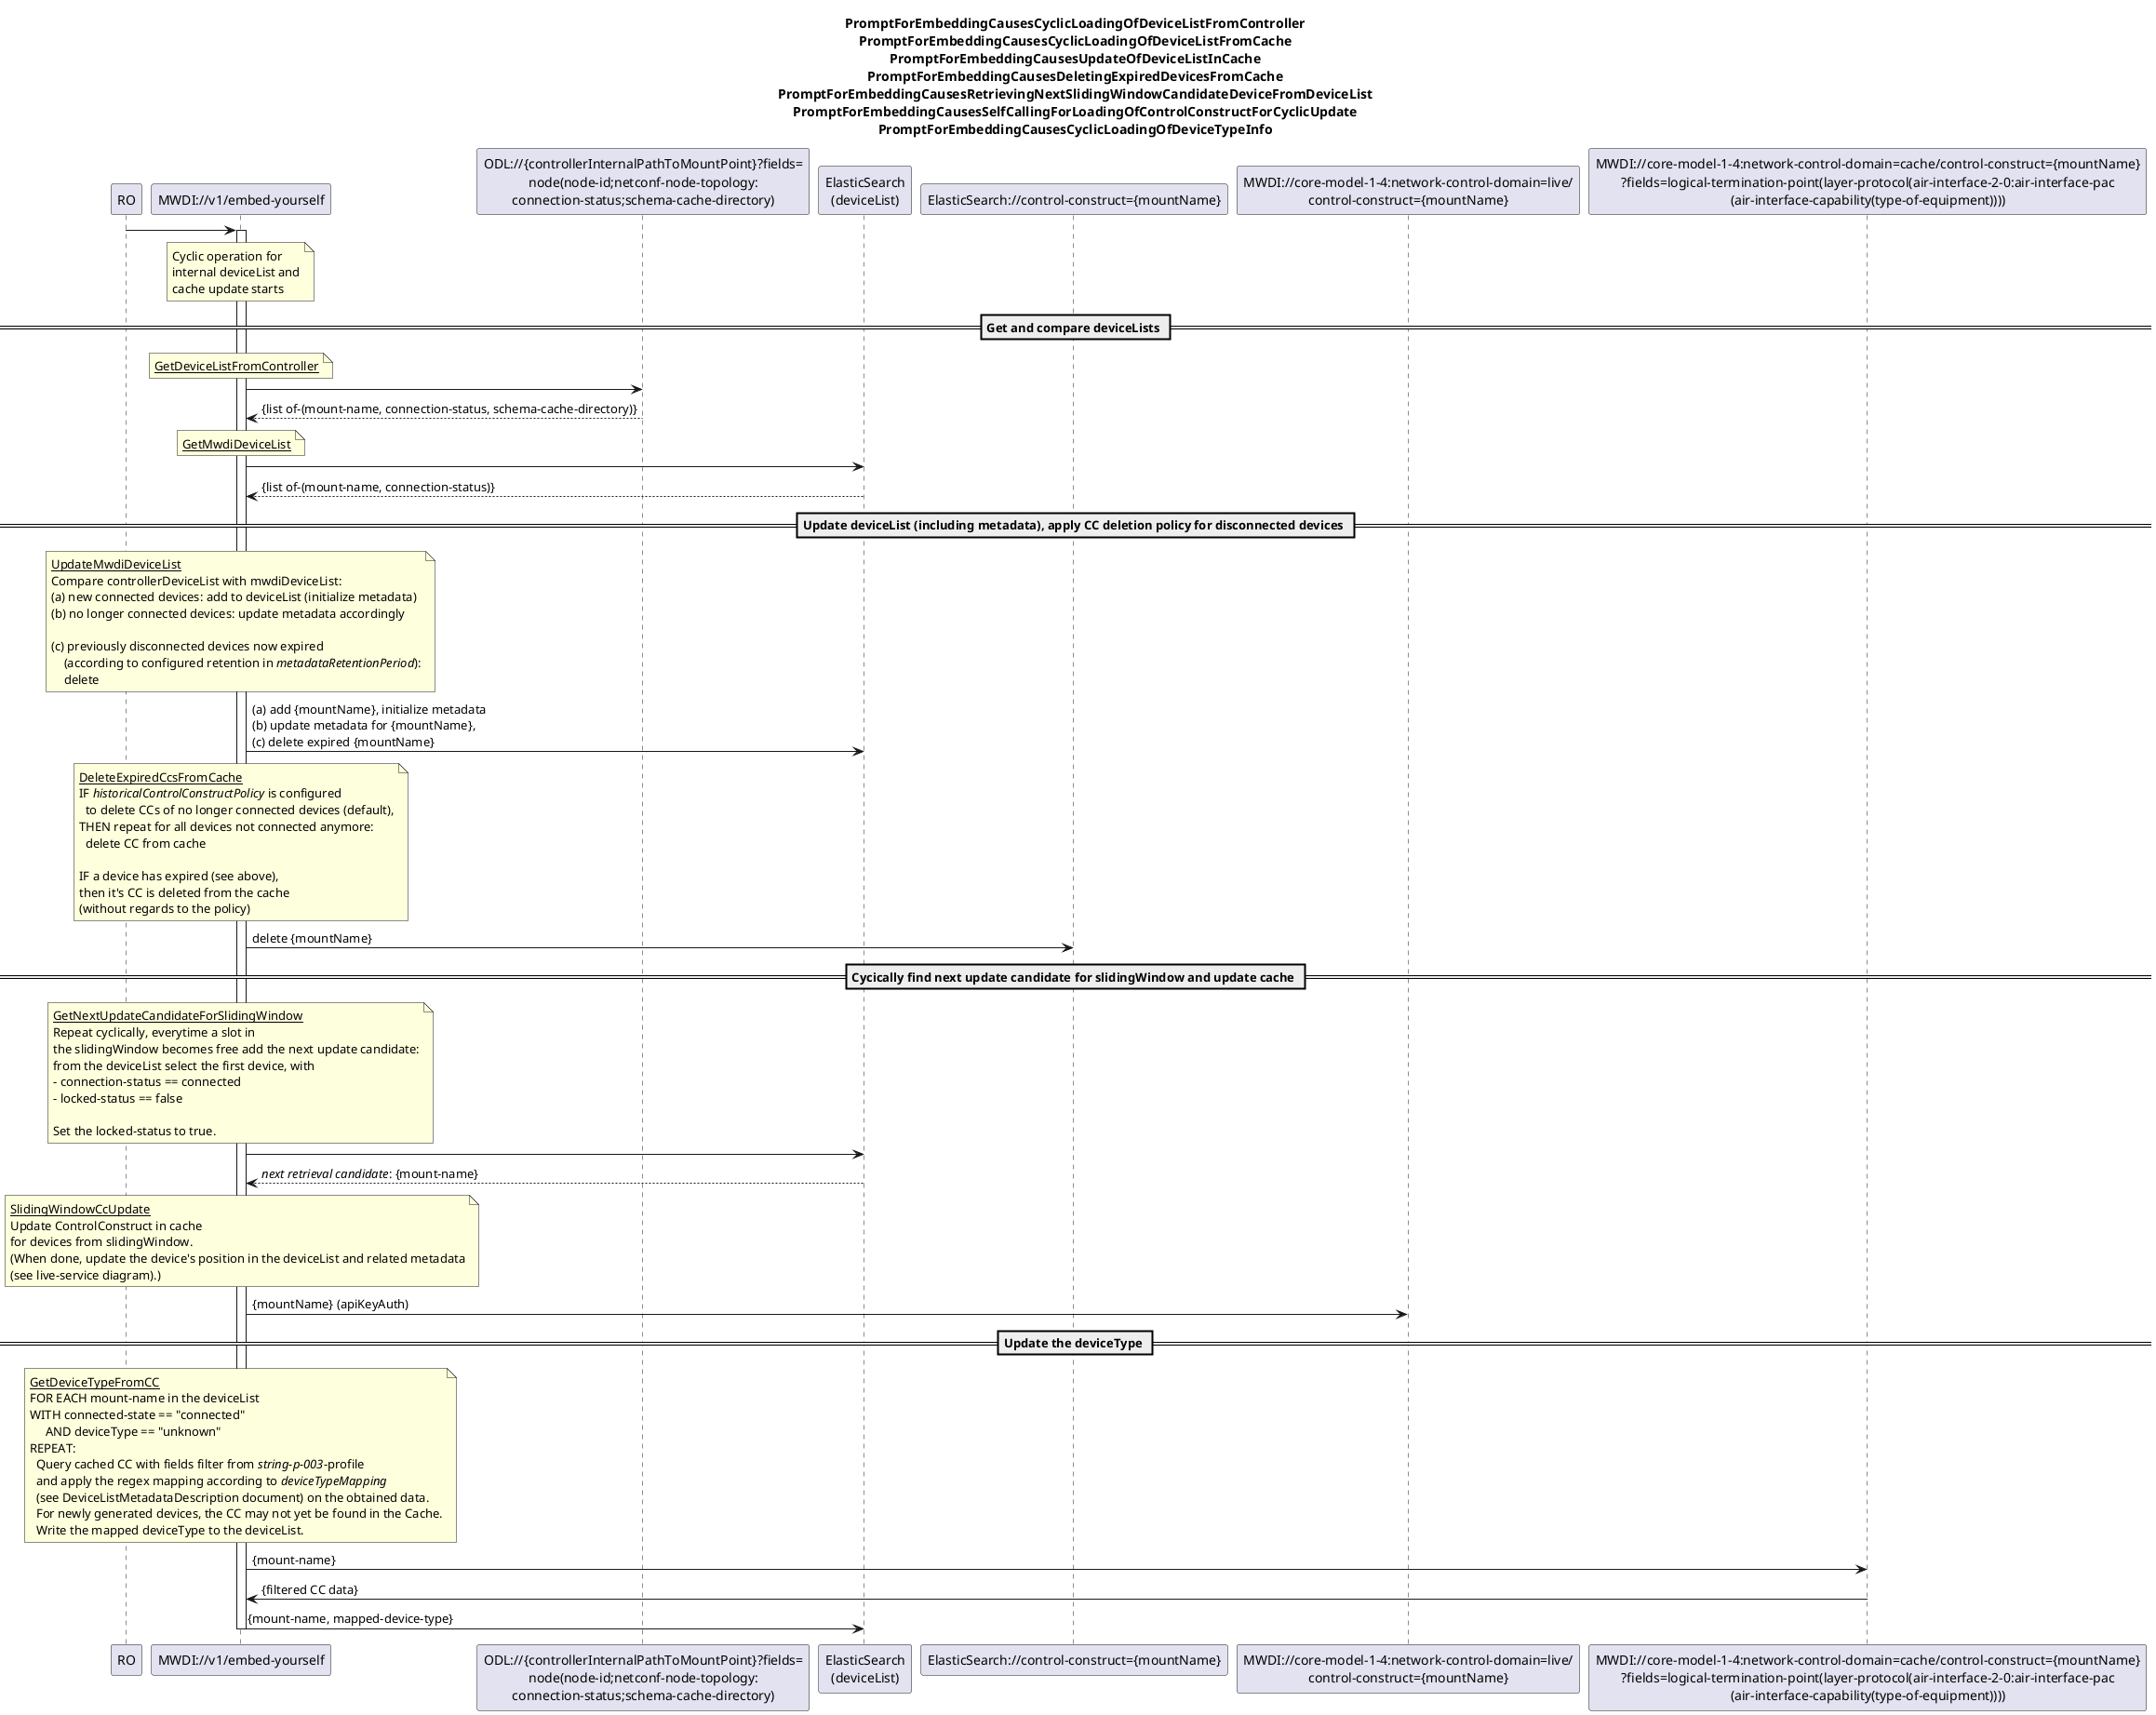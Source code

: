 @startuml 00x_CyclicOperationBasedDeviceListSync
skinparam responseMessageBelowArrow true

title
PromptForEmbeddingCausesCyclicLoadingOfDeviceListFromController
PromptForEmbeddingCausesCyclicLoadingOfDeviceListFromCache
PromptForEmbeddingCausesUpdateOfDeviceListInCache
PromptForEmbeddingCausesDeletingExpiredDevicesFromCache
PromptForEmbeddingCausesRetrievingNextSlidingWindowCandidateDeviceFromDeviceList
PromptForEmbeddingCausesSelfCallingForLoadingOfControlConstructForCyclicUpdate
PromptForEmbeddingCausesCyclicLoadingOfDeviceTypeInfo
end title

participant "RO" as ro
participant "MWDI://v1/embed-yourself" as mwdi
participant "ODL://{controllerInternalPathToMountPoint}?fields=\nnode(node-id;netconf-node-topology:\nconnection-status;schema-cache-directory)" as odlConnectionStatus
participant "ElasticSearch\n(deviceList)" as deviceList
participant "ElasticSearch://control-construct={mountName}" as esCC
participant "MWDI://core-model-1-4:network-control-domain=live/\ncontrol-construct={mountName}" as ControlConstruct
participant "MWDI://core-model-1-4:network-control-domain=cache/control-construct={mountName}\n?fields=logical-termination-point(layer-protocol(air-interface-2-0:air-interface-pac\n(air-interface-capability(type-of-equipment))))" as mwdiDevType



ro -> mwdi
activate mwdi

note over mwdi
Cyclic operation for 
internal deviceList and
cache update starts
end note

== Get and compare deviceLists ==

'get deviceList from Controller
note over mwdi
  <u>GetDeviceListFromController</u>
end note
mwdi -> odlConnectionStatus
odlConnectionStatus --> mwdi: {list of-(mount-name, connection-status, schema-cache-directory)}

'get MWDI deviceList from ElasticSearch
note over mwdi
  <u>GetMwdiDeviceList</u>
end note
mwdi -> deviceList
deviceList --> mwdi: {list of-(mount-name, connection-status)}

== Update deviceList (including metadata), apply CC deletion policy for disconnected devices ==

note over mwdi
  <u>UpdateMwdiDeviceList</u>
  Compare controllerDeviceList with mwdiDeviceList: 
  (a) new connected devices: add to deviceList (initialize metadata)
  (b) no longer connected devices: update metadata accordingly

  (c) previously disconnected devices now expired
      (according to configured retention in <i>metadataRetentionPeriod</i>):
      delete
end note
mwdi -> deviceList: (a) add {mountName}, initialize metadata \n(b) update metadata for {mountName}, \n(c) delete expired {mountName}

note over mwdi
  <u>DeleteExpiredCcsFromCache</u>
  IF <i>historicalControlConstructPolicy</i> is configured
    to delete CCs of no longer connected devices (default),
  THEN repeat for all devices not connected anymore:
    delete CC from cache

  IF a device has expired (see above),
  then it's CC is deleted from the cache
  (without regards to the policy)
end note
mwdi -> esCC: delete {mountName}

== Cycically find next update candidate for slidingWindow and update cache == 

note over mwdi
  <u>GetNextUpdateCandidateForSlidingWindow</u>
  Repeat cyclically, everytime a slot in
  the slidingWindow becomes free add the next update candidate:
  from the deviceList select the first device, with
  - connection-status == connected
  - locked-status == false
  
  Set the locked-status to true.
end note
mwdi -> deviceList
deviceList --> mwdi: <i>next retrieval candidate</i>: {mount-name}

note over mwdi
  <u>SlidingWindowCcUpdate</u>
  Update ControlConstruct in cache
  for devices from slidingWindow.
  (When done, update the device's position in the deviceList and related metadata
  (see live-service diagram).)
end note
mwdi -> ControlConstruct: {mountName} (apiKeyAuth)

== Update the deviceType == 

note over mwdi
  <u>GetDeviceTypeFromCC</u>
  FOR EACH mount-name in the deviceList
  WITH connected-state == "connected"
       AND deviceType == "unknown"
  REPEAT:
    Query cached CC with fields filter from <i>string-p-003</i>-profile
    and apply the regex mapping according to <i>deviceTypeMapping</i>
    (see DeviceListMetadataDescription document) on the obtained data.
    For newly generated devices, the CC may not yet be found in the Cache.
    Write the mapped deviceType to the deviceList.
end note
mwdi -> mwdiDevType: {mount-name}
mwdiDevType -> mwdi: {filtered CC data}
mwdi -> deviceList: {mount-name, mapped-device-type}

deactivate mwdi

@enduml